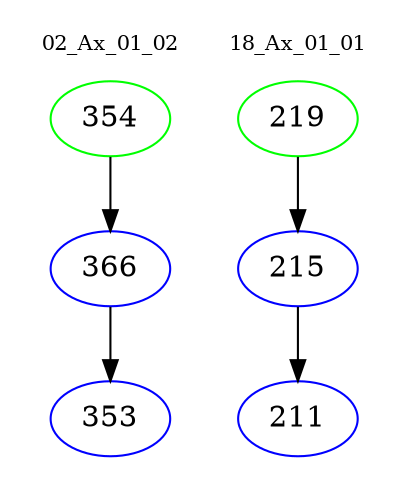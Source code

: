 digraph{
subgraph cluster_0 {
color = white
label = "02_Ax_01_02";
fontsize=10;
T0_354 [label="354", color="green"]
T0_354 -> T0_366 [color="black"]
T0_366 [label="366", color="blue"]
T0_366 -> T0_353 [color="black"]
T0_353 [label="353", color="blue"]
}
subgraph cluster_1 {
color = white
label = "18_Ax_01_01";
fontsize=10;
T1_219 [label="219", color="green"]
T1_219 -> T1_215 [color="black"]
T1_215 [label="215", color="blue"]
T1_215 -> T1_211 [color="black"]
T1_211 [label="211", color="blue"]
}
}
